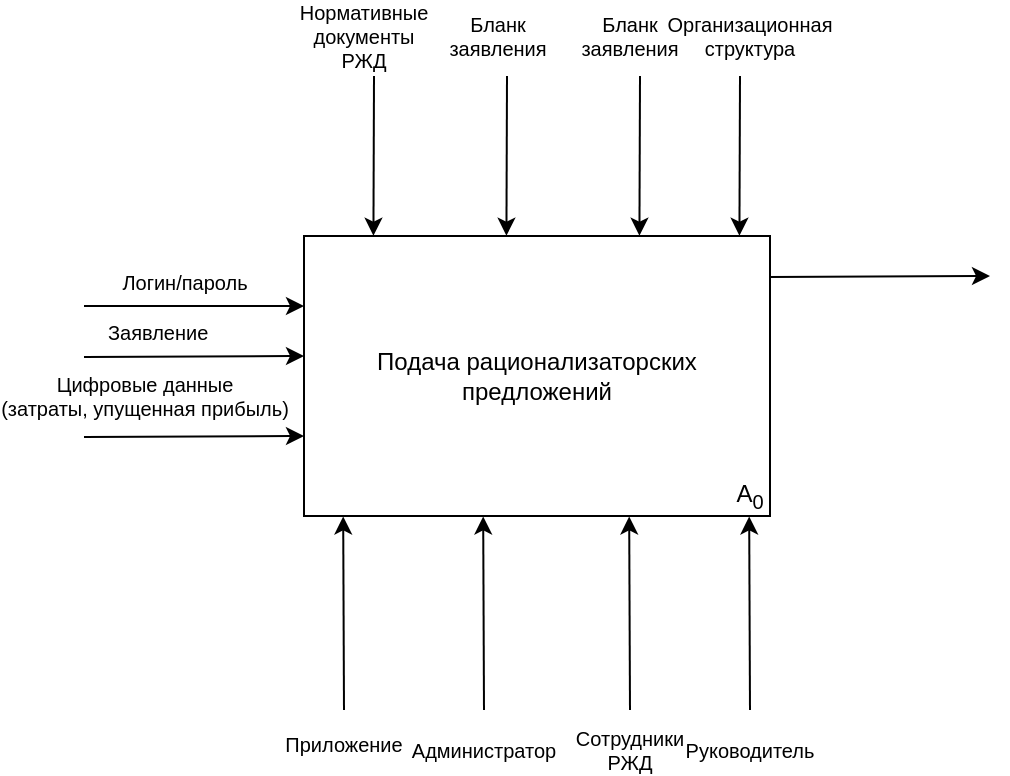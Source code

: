 <mxfile version="12.1.7" type="github" pages="2">
  <diagram id="WLNz_JeOkCuF1lvA0DDx" name="Page-1">
    <mxGraphModel dx="1708" dy="892" grid="1" gridSize="10" guides="1" tooltips="1" connect="1" arrows="1" fold="1" page="1" pageScale="1" pageWidth="1169" pageHeight="827" math="0" shadow="0">
      <root>
        <mxCell id="0"/>
        <mxCell id="1" parent="0"/>
        <mxCell id="e4GeV-gsREloU6y9Ad34-1" value="Подача рационализаторских предложений" style="rounded=0;whiteSpace=wrap;html=1;" parent="1" vertex="1">
          <mxGeometry x="310" y="120" width="233" height="140" as="geometry"/>
        </mxCell>
        <mxCell id="e4GeV-gsREloU6y9Ad34-2" value="A&lt;sub&gt;0&lt;/sub&gt;" style="text;html=1;strokeColor=none;fillColor=none;align=center;verticalAlign=middle;whiteSpace=wrap;rounded=0;fontSize=12;" parent="1" vertex="1">
          <mxGeometry x="523" y="240" width="20" height="20" as="geometry"/>
        </mxCell>
        <mxCell id="e4GeV-gsREloU6y9Ad34-3" value="" style="endArrow=classic;html=1;fontSize=12;entryX=0;entryY=0.25;entryDx=0;entryDy=0;" parent="1" target="e4GeV-gsREloU6y9Ad34-1" edge="1">
          <mxGeometry width="50" height="50" relative="1" as="geometry">
            <mxPoint x="200" y="155" as="sourcePoint"/>
            <mxPoint x="360" y="230" as="targetPoint"/>
          </mxGeometry>
        </mxCell>
        <mxCell id="e4GeV-gsREloU6y9Ad34-6" value="Логин/пароль" style="text;html=1;resizable=0;points=[];align=center;verticalAlign=middle;labelBackgroundColor=#ffffff;fontSize=10;" parent="e4GeV-gsREloU6y9Ad34-3" vertex="1" connectable="0">
          <mxGeometry x="0.101" y="-2" relative="1" as="geometry">
            <mxPoint x="-10.5" y="-14.5" as="offset"/>
          </mxGeometry>
        </mxCell>
        <mxCell id="e4GeV-gsREloU6y9Ad34-4" value="" style="endArrow=classic;html=1;fontSize=12;entryX=0;entryY=0.25;entryDx=0;entryDy=0;" parent="1" edge="1">
          <mxGeometry width="50" height="50" relative="1" as="geometry">
            <mxPoint x="200" y="220.5" as="sourcePoint"/>
            <mxPoint x="310" y="220" as="targetPoint"/>
          </mxGeometry>
        </mxCell>
        <mxCell id="e4GeV-gsREloU6y9Ad34-8" value="&lt;font style=&quot;font-size: 10px;&quot;&gt;Цифровые данные&lt;br style=&quot;font-size: 10px;&quot;&gt;(затраты, упущенная прибыль)&lt;/font&gt;" style="text;html=1;resizable=0;points=[];align=center;verticalAlign=middle;labelBackgroundColor=#ffffff;fontSize=10;" parent="e4GeV-gsREloU6y9Ad34-4" vertex="1" connectable="0">
          <mxGeometry x="-0.179" y="1" relative="1" as="geometry">
            <mxPoint x="-15" y="-19.5" as="offset"/>
          </mxGeometry>
        </mxCell>
        <mxCell id="e4GeV-gsREloU6y9Ad34-5" value="" style="endArrow=classic;html=1;fontSize=12;entryX=0;entryY=0.25;entryDx=0;entryDy=0;" parent="1" edge="1">
          <mxGeometry width="50" height="50" relative="1" as="geometry">
            <mxPoint x="200" y="180.5" as="sourcePoint"/>
            <mxPoint x="310" y="180" as="targetPoint"/>
          </mxGeometry>
        </mxCell>
        <mxCell id="e4GeV-gsREloU6y9Ad34-7" value="Заявление" style="text;html=1;resizable=0;points=[];autosize=1;align=left;verticalAlign=top;spacingTop=-4;fontSize=10;" parent="1" vertex="1">
          <mxGeometry x="210" y="160" width="80" height="20" as="geometry"/>
        </mxCell>
        <mxCell id="e4GeV-gsREloU6y9Ad34-9" value="" style="endArrow=classic;html=1;fontSize=12;entryX=0.127;entryY=1.023;entryDx=0;entryDy=0;entryPerimeter=0;" parent="1" edge="1">
          <mxGeometry width="50" height="50" relative="1" as="geometry">
            <mxPoint x="330" y="357" as="sourcePoint"/>
            <mxPoint x="329.591" y="260.22" as="targetPoint"/>
          </mxGeometry>
        </mxCell>
        <mxCell id="e4GeV-gsREloU6y9Ad34-10" value="" style="endArrow=classic;html=1;fontSize=12;entryX=0.149;entryY=-0.001;entryDx=0;entryDy=0;entryPerimeter=0;" parent="1" target="e4GeV-gsREloU6y9Ad34-1" edge="1">
          <mxGeometry width="50" height="50" relative="1" as="geometry">
            <mxPoint x="345" y="40" as="sourcePoint"/>
            <mxPoint x="330" y="60" as="targetPoint"/>
          </mxGeometry>
        </mxCell>
        <mxCell id="e4GeV-gsREloU6y9Ad34-11" value="Нормативные документы РЖД" style="text;html=1;strokeColor=none;fillColor=none;align=center;verticalAlign=middle;whiteSpace=wrap;rounded=0;fontSize=10;" parent="1" vertex="1">
          <mxGeometry x="320" y="10" width="40" height="20" as="geometry"/>
        </mxCell>
        <mxCell id="e4GeV-gsREloU6y9Ad34-12" value="Бланк заявления" style="text;html=1;strokeColor=none;fillColor=none;align=center;verticalAlign=middle;whiteSpace=wrap;rounded=0;fontSize=10;" parent="1" vertex="1">
          <mxGeometry x="386.5" y="10" width="40" height="20" as="geometry"/>
        </mxCell>
        <mxCell id="e4GeV-gsREloU6y9Ad34-13" value="" style="endArrow=classic;html=1;fontSize=12;entryX=0.149;entryY=-0.001;entryDx=0;entryDy=0;entryPerimeter=0;" parent="1" edge="1">
          <mxGeometry width="50" height="50" relative="1" as="geometry">
            <mxPoint x="411.5" y="40" as="sourcePoint"/>
            <mxPoint x="411.217" y="119.86" as="targetPoint"/>
          </mxGeometry>
        </mxCell>
        <mxCell id="e4GeV-gsREloU6y9Ad34-15" value="Бланк заявления" style="text;html=1;strokeColor=none;fillColor=none;align=center;verticalAlign=middle;whiteSpace=wrap;rounded=0;fontSize=10;" parent="1" vertex="1">
          <mxGeometry x="453" y="10" width="40" height="20" as="geometry"/>
        </mxCell>
        <mxCell id="e4GeV-gsREloU6y9Ad34-16" value="" style="endArrow=classic;html=1;fontSize=12;entryX=0.149;entryY=-0.001;entryDx=0;entryDy=0;entryPerimeter=0;" parent="1" edge="1">
          <mxGeometry width="50" height="50" relative="1" as="geometry">
            <mxPoint x="478" y="40" as="sourcePoint"/>
            <mxPoint x="477.717" y="119.86" as="targetPoint"/>
          </mxGeometry>
        </mxCell>
        <mxCell id="e4GeV-gsREloU6y9Ad34-17" value="Приложение" style="text;html=1;strokeColor=none;fillColor=none;align=center;verticalAlign=middle;whiteSpace=wrap;rounded=0;fontSize=10;" parent="1" vertex="1">
          <mxGeometry x="310" y="364" width="40" height="20" as="geometry"/>
        </mxCell>
        <mxCell id="e4GeV-gsREloU6y9Ad34-18" value="Организационная структура" style="text;html=1;strokeColor=none;fillColor=none;align=center;verticalAlign=middle;whiteSpace=wrap;rounded=0;fontSize=10;" parent="1" vertex="1">
          <mxGeometry x="513" y="10" width="40" height="20" as="geometry"/>
        </mxCell>
        <mxCell id="e4GeV-gsREloU6y9Ad34-19" value="" style="endArrow=classic;html=1;fontSize=12;entryX=0.149;entryY=-0.001;entryDx=0;entryDy=0;entryPerimeter=0;" parent="1" edge="1">
          <mxGeometry width="50" height="50" relative="1" as="geometry">
            <mxPoint x="528" y="40" as="sourcePoint"/>
            <mxPoint x="527.717" y="119.86" as="targetPoint"/>
          </mxGeometry>
        </mxCell>
        <mxCell id="e4GeV-gsREloU6y9Ad34-20" value="" style="endArrow=classic;html=1;fontSize=12;entryX=0.127;entryY=1.023;entryDx=0;entryDy=0;entryPerimeter=0;" parent="1" edge="1">
          <mxGeometry width="50" height="50" relative="1" as="geometry">
            <mxPoint x="400" y="357" as="sourcePoint"/>
            <mxPoint x="399.591" y="260.22" as="targetPoint"/>
          </mxGeometry>
        </mxCell>
        <mxCell id="e4GeV-gsREloU6y9Ad34-21" value="Администратор" style="text;html=1;strokeColor=none;fillColor=none;align=center;verticalAlign=middle;whiteSpace=wrap;rounded=0;fontSize=10;" parent="1" vertex="1">
          <mxGeometry x="380" y="367" width="40" height="20" as="geometry"/>
        </mxCell>
        <mxCell id="e4GeV-gsREloU6y9Ad34-24" value="" style="endArrow=classic;html=1;fontSize=12;entryX=0.127;entryY=1.023;entryDx=0;entryDy=0;entryPerimeter=0;" parent="1" edge="1">
          <mxGeometry width="50" height="50" relative="1" as="geometry">
            <mxPoint x="473" y="357" as="sourcePoint"/>
            <mxPoint x="472.591" y="260.22" as="targetPoint"/>
          </mxGeometry>
        </mxCell>
        <mxCell id="e4GeV-gsREloU6y9Ad34-25" value="Сотрудники РЖД" style="text;html=1;strokeColor=none;fillColor=none;align=center;verticalAlign=middle;whiteSpace=wrap;rounded=0;fontSize=10;" parent="1" vertex="1">
          <mxGeometry x="453" y="367" width="40" height="20" as="geometry"/>
        </mxCell>
        <mxCell id="e4GeV-gsREloU6y9Ad34-27" value="Руководитель" style="text;html=1;strokeColor=none;fillColor=none;align=center;verticalAlign=middle;whiteSpace=wrap;rounded=0;fontSize=10;" parent="1" vertex="1">
          <mxGeometry x="513" y="367" width="40" height="20" as="geometry"/>
        </mxCell>
        <mxCell id="e4GeV-gsREloU6y9Ad34-28" value="" style="endArrow=classic;html=1;fontSize=12;entryX=0.127;entryY=1.023;entryDx=0;entryDy=0;entryPerimeter=0;" parent="1" edge="1">
          <mxGeometry width="50" height="50" relative="1" as="geometry">
            <mxPoint x="533" y="357" as="sourcePoint"/>
            <mxPoint x="532.591" y="260.22" as="targetPoint"/>
          </mxGeometry>
        </mxCell>
        <mxCell id="e4GeV-gsREloU6y9Ad34-34" value="" style="endArrow=classic;html=1;fontSize=12;entryX=0;entryY=0.25;entryDx=0;entryDy=0;" parent="1" edge="1">
          <mxGeometry width="50" height="50" relative="1" as="geometry">
            <mxPoint x="543.0" y="140.5" as="sourcePoint"/>
            <mxPoint x="653.0" y="140" as="targetPoint"/>
          </mxGeometry>
        </mxCell>
      </root>
    </mxGraphModel>
  </diagram>
  <diagram id="qr82PJTqhr0R7esT6gCQ" name="Page-2">
    <mxGraphModel dx="1708" dy="892" grid="1" gridSize="10" guides="1" tooltips="1" connect="1" arrows="1" fold="1" page="1" pageScale="1" pageWidth="1169" pageHeight="827" math="0" shadow="0">
      <root>
        <mxCell id="iiE3ke8iiC5zJw3iPTWm-0"/>
        <mxCell id="iiE3ke8iiC5zJw3iPTWm-1" parent="iiE3ke8iiC5zJw3iPTWm-0"/>
      </root>
    </mxGraphModel>
  </diagram>
</mxfile>
